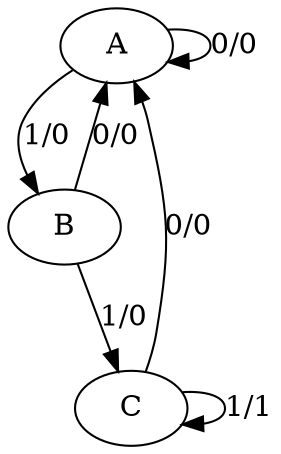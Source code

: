 digraph  {
A;
B;
C;
A -> B  [key=0, label="1/0"];
A -> A  [key=0, label="0/0"];
B -> C  [key=0, label="1/0"];
B -> A  [key=0, label="0/0"];
C -> C  [key=0, label="1/1"];
C -> A  [key=0, label="0/0"];
}
